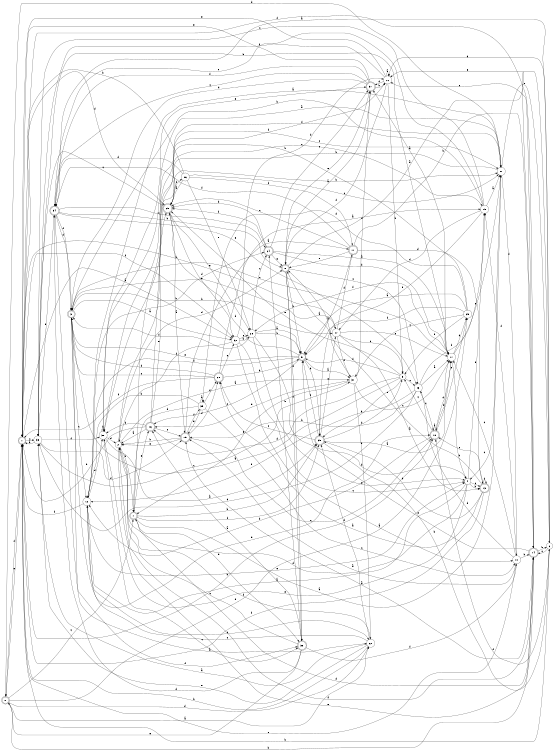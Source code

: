 digraph n32_5 {
__start0 [label="" shape="none"];

rankdir=LR;
size="8,5";

s0 [style="rounded,filled", color="black", fillcolor="white" shape="doublecircle", label="0"];
s1 [style="rounded,filled", color="black", fillcolor="white" shape="doublecircle", label="1"];
s2 [style="filled", color="black", fillcolor="white" shape="circle", label="2"];
s3 [style="rounded,filled", color="black", fillcolor="white" shape="doublecircle", label="3"];
s4 [style="filled", color="black", fillcolor="white" shape="circle", label="4"];
s5 [style="rounded,filled", color="black", fillcolor="white" shape="doublecircle", label="5"];
s6 [style="filled", color="black", fillcolor="white" shape="circle", label="6"];
s7 [style="rounded,filled", color="black", fillcolor="white" shape="doublecircle", label="7"];
s8 [style="rounded,filled", color="black", fillcolor="white" shape="doublecircle", label="8"];
s9 [style="filled", color="black", fillcolor="white" shape="circle", label="9"];
s10 [style="filled", color="black", fillcolor="white" shape="circle", label="10"];
s11 [style="rounded,filled", color="black", fillcolor="white" shape="doublecircle", label="11"];
s12 [style="filled", color="black", fillcolor="white" shape="circle", label="12"];
s13 [style="rounded,filled", color="black", fillcolor="white" shape="doublecircle", label="13"];
s14 [style="rounded,filled", color="black", fillcolor="white" shape="doublecircle", label="14"];
s15 [style="filled", color="black", fillcolor="white" shape="circle", label="15"];
s16 [style="rounded,filled", color="black", fillcolor="white" shape="doublecircle", label="16"];
s17 [style="filled", color="black", fillcolor="white" shape="circle", label="17"];
s18 [style="rounded,filled", color="black", fillcolor="white" shape="doublecircle", label="18"];
s19 [style="rounded,filled", color="black", fillcolor="white" shape="doublecircle", label="19"];
s20 [style="rounded,filled", color="black", fillcolor="white" shape="doublecircle", label="20"];
s21 [style="filled", color="black", fillcolor="white" shape="circle", label="21"];
s22 [style="filled", color="black", fillcolor="white" shape="circle", label="22"];
s23 [style="filled", color="black", fillcolor="white" shape="circle", label="23"];
s24 [style="rounded,filled", color="black", fillcolor="white" shape="doublecircle", label="24"];
s25 [style="filled", color="black", fillcolor="white" shape="circle", label="25"];
s26 [style="filled", color="black", fillcolor="white" shape="circle", label="26"];
s27 [style="filled", color="black", fillcolor="white" shape="circle", label="27"];
s28 [style="filled", color="black", fillcolor="white" shape="circle", label="28"];
s29 [style="rounded,filled", color="black", fillcolor="white" shape="doublecircle", label="29"];
s30 [style="filled", color="black", fillcolor="white" shape="circle", label="30"];
s31 [style="filled", color="black", fillcolor="white" shape="circle", label="31"];
s32 [style="filled", color="black", fillcolor="white" shape="circle", label="32"];
s33 [style="filled", color="black", fillcolor="white" shape="circle", label="33"];
s34 [style="rounded,filled", color="black", fillcolor="white" shape="doublecircle", label="34"];
s35 [style="rounded,filled", color="black", fillcolor="white" shape="doublecircle", label="35"];
s36 [style="filled", color="black", fillcolor="white" shape="circle", label="36"];
s37 [style="rounded,filled", color="black", fillcolor="white" shape="doublecircle", label="37"];
s38 [style="rounded,filled", color="black", fillcolor="white" shape="doublecircle", label="38"];
s39 [style="filled", color="black", fillcolor="white" shape="circle", label="39"];
s0 -> s22 [label="a"];
s0 -> s14 [label="b"];
s0 -> s7 [label="c"];
s0 -> s22 [label="d"];
s0 -> s25 [label="e"];
s0 -> s1 [label="f"];
s1 -> s32 [label="a"];
s1 -> s18 [label="b"];
s1 -> s33 [label="c"];
s1 -> s29 [label="d"];
s1 -> s0 [label="e"];
s1 -> s32 [label="f"];
s2 -> s31 [label="a"];
s2 -> s7 [label="b"];
s2 -> s15 [label="c"];
s2 -> s8 [label="d"];
s2 -> s14 [label="e"];
s2 -> s14 [label="f"];
s3 -> s32 [label="a"];
s3 -> s27 [label="b"];
s3 -> s12 [label="c"];
s3 -> s18 [label="d"];
s3 -> s27 [label="e"];
s3 -> s38 [label="f"];
s4 -> s12 [label="a"];
s4 -> s13 [label="b"];
s4 -> s13 [label="c"];
s4 -> s2 [label="d"];
s4 -> s30 [label="e"];
s4 -> s15 [label="f"];
s5 -> s31 [label="a"];
s5 -> s35 [label="b"];
s5 -> s16 [label="c"];
s5 -> s29 [label="d"];
s5 -> s3 [label="e"];
s5 -> s12 [label="f"];
s6 -> s34 [label="a"];
s6 -> s1 [label="b"];
s6 -> s14 [label="c"];
s6 -> s26 [label="d"];
s6 -> s26 [label="e"];
s6 -> s18 [label="f"];
s7 -> s21 [label="a"];
s7 -> s35 [label="b"];
s7 -> s21 [label="c"];
s7 -> s38 [label="d"];
s7 -> s16 [label="e"];
s7 -> s35 [label="f"];
s8 -> s14 [label="a"];
s8 -> s5 [label="b"];
s8 -> s23 [label="c"];
s8 -> s38 [label="d"];
s8 -> s37 [label="e"];
s8 -> s38 [label="f"];
s9 -> s3 [label="a"];
s9 -> s35 [label="b"];
s9 -> s23 [label="c"];
s9 -> s16 [label="d"];
s9 -> s29 [label="e"];
s9 -> s5 [label="f"];
s10 -> s19 [label="a"];
s10 -> s14 [label="b"];
s10 -> s17 [label="c"];
s10 -> s23 [label="d"];
s10 -> s1 [label="e"];
s10 -> s15 [label="f"];
s11 -> s5 [label="a"];
s11 -> s14 [label="b"];
s11 -> s29 [label="c"];
s11 -> s13 [label="d"];
s11 -> s8 [label="e"];
s11 -> s34 [label="f"];
s12 -> s21 [label="a"];
s12 -> s24 [label="b"];
s12 -> s22 [label="c"];
s12 -> s30 [label="d"];
s12 -> s4 [label="e"];
s12 -> s1 [label="f"];
s13 -> s20 [label="a"];
s13 -> s35 [label="b"];
s13 -> s18 [label="c"];
s13 -> s13 [label="d"];
s13 -> s8 [label="e"];
s13 -> s1 [label="f"];
s14 -> s19 [label="a"];
s14 -> s6 [label="b"];
s14 -> s26 [label="c"];
s14 -> s7 [label="d"];
s14 -> s5 [label="e"];
s14 -> s1 [label="f"];
s15 -> s21 [label="a"];
s15 -> s3 [label="b"];
s15 -> s33 [label="c"];
s15 -> s27 [label="d"];
s15 -> s35 [label="e"];
s15 -> s33 [label="f"];
s16 -> s2 [label="a"];
s16 -> s1 [label="b"];
s16 -> s19 [label="c"];
s16 -> s30 [label="d"];
s16 -> s29 [label="e"];
s16 -> s26 [label="f"];
s17 -> s37 [label="a"];
s17 -> s4 [label="b"];
s17 -> s3 [label="c"];
s17 -> s25 [label="d"];
s17 -> s21 [label="e"];
s17 -> s28 [label="f"];
s18 -> s18 [label="a"];
s18 -> s12 [label="b"];
s18 -> s9 [label="c"];
s18 -> s17 [label="d"];
s18 -> s25 [label="e"];
s18 -> s17 [label="f"];
s19 -> s11 [label="a"];
s19 -> s2 [label="b"];
s19 -> s18 [label="c"];
s19 -> s20 [label="d"];
s19 -> s2 [label="e"];
s19 -> s39 [label="f"];
s20 -> s15 [label="a"];
s20 -> s5 [label="b"];
s20 -> s3 [label="c"];
s20 -> s3 [label="d"];
s20 -> s32 [label="e"];
s20 -> s1 [label="f"];
s21 -> s30 [label="a"];
s21 -> s29 [label="b"];
s21 -> s4 [label="c"];
s21 -> s0 [label="d"];
s21 -> s6 [label="e"];
s21 -> s10 [label="f"];
s22 -> s33 [label="a"];
s22 -> s1 [label="b"];
s22 -> s12 [label="c"];
s22 -> s35 [label="d"];
s22 -> s33 [label="e"];
s22 -> s2 [label="f"];
s23 -> s17 [label="a"];
s23 -> s19 [label="b"];
s23 -> s18 [label="c"];
s23 -> s33 [label="d"];
s23 -> s12 [label="e"];
s23 -> s15 [label="f"];
s24 -> s17 [label="a"];
s24 -> s29 [label="b"];
s24 -> s37 [label="c"];
s24 -> s17 [label="d"];
s24 -> s8 [label="e"];
s24 -> s29 [label="f"];
s25 -> s5 [label="a"];
s25 -> s30 [label="b"];
s25 -> s31 [label="c"];
s25 -> s39 [label="d"];
s25 -> s9 [label="e"];
s25 -> s5 [label="f"];
s26 -> s26 [label="a"];
s26 -> s9 [label="b"];
s26 -> s34 [label="c"];
s26 -> s37 [label="d"];
s26 -> s1 [label="e"];
s26 -> s8 [label="f"];
s27 -> s13 [label="a"];
s27 -> s1 [label="b"];
s27 -> s9 [label="c"];
s27 -> s11 [label="d"];
s27 -> s17 [label="e"];
s27 -> s31 [label="f"];
s28 -> s5 [label="a"];
s28 -> s5 [label="b"];
s28 -> s24 [label="c"];
s28 -> s4 [label="d"];
s28 -> s4 [label="e"];
s28 -> s3 [label="f"];
s29 -> s19 [label="a"];
s29 -> s21 [label="b"];
s29 -> s33 [label="c"];
s29 -> s32 [label="d"];
s29 -> s28 [label="e"];
s29 -> s36 [label="f"];
s30 -> s35 [label="a"];
s30 -> s30 [label="b"];
s30 -> s38 [label="c"];
s30 -> s2 [label="d"];
s30 -> s37 [label="e"];
s30 -> s21 [label="f"];
s31 -> s8 [label="a"];
s31 -> s22 [label="b"];
s31 -> s17 [label="c"];
s31 -> s16 [label="d"];
s31 -> s7 [label="e"];
s31 -> s37 [label="f"];
s32 -> s10 [label="a"];
s32 -> s28 [label="b"];
s32 -> s4 [label="c"];
s32 -> s26 [label="d"];
s32 -> s28 [label="e"];
s32 -> s2 [label="f"];
s33 -> s1 [label="a"];
s33 -> s17 [label="b"];
s33 -> s31 [label="c"];
s33 -> s19 [label="d"];
s33 -> s34 [label="e"];
s33 -> s30 [label="f"];
s34 -> s22 [label="a"];
s34 -> s8 [label="b"];
s34 -> s24 [label="c"];
s34 -> s3 [label="d"];
s34 -> s23 [label="e"];
s34 -> s3 [label="f"];
s35 -> s17 [label="a"];
s35 -> s6 [label="b"];
s35 -> s20 [label="c"];
s35 -> s9 [label="d"];
s35 -> s27 [label="e"];
s35 -> s5 [label="f"];
s36 -> s29 [label="a"];
s36 -> s1 [label="b"];
s36 -> s21 [label="c"];
s36 -> s34 [label="d"];
s36 -> s28 [label="e"];
s36 -> s11 [label="f"];
s37 -> s8 [label="a"];
s37 -> s26 [label="b"];
s37 -> s34 [label="c"];
s37 -> s3 [label="d"];
s37 -> s1 [label="e"];
s37 -> s34 [label="f"];
s38 -> s16 [label="a"];
s38 -> s24 [label="b"];
s38 -> s2 [label="c"];
s38 -> s34 [label="d"];
s38 -> s0 [label="e"];
s38 -> s10 [label="f"];
s39 -> s39 [label="a"];
s39 -> s12 [label="b"];
s39 -> s10 [label="c"];
s39 -> s7 [label="d"];
s39 -> s19 [label="e"];
s39 -> s20 [label="f"];

}